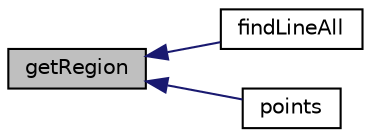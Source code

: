 digraph "getRegion"
{
  bgcolor="transparent";
  edge [fontname="Helvetica",fontsize="10",labelfontname="Helvetica",labelfontsize="10"];
  node [fontname="Helvetica",fontsize="10",shape=record];
  rankdir="LR";
  Node122 [label="getRegion",height=0.2,width=0.4,color="black", fillcolor="grey75", style="filled", fontcolor="black"];
  Node122 -> Node123 [dir="back",color="midnightblue",fontsize="10",style="solid",fontname="Helvetica"];
  Node123 [label="findLineAll",height=0.2,width=0.4,color="black",URL="$a26365.html#ae09d8175a17fc501716d4908c3b8188c",tooltip="Get all intersections in order from start to end. "];
  Node122 -> Node124 [dir="back",color="midnightblue",fontsize="10",style="solid",fontname="Helvetica"];
  Node124 [label="points",height=0.2,width=0.4,color="black",URL="$a26365.html#a7250c0b678d27efa1e0c3cf379827d92",tooltip="Get the points that define the surface. "];
}
